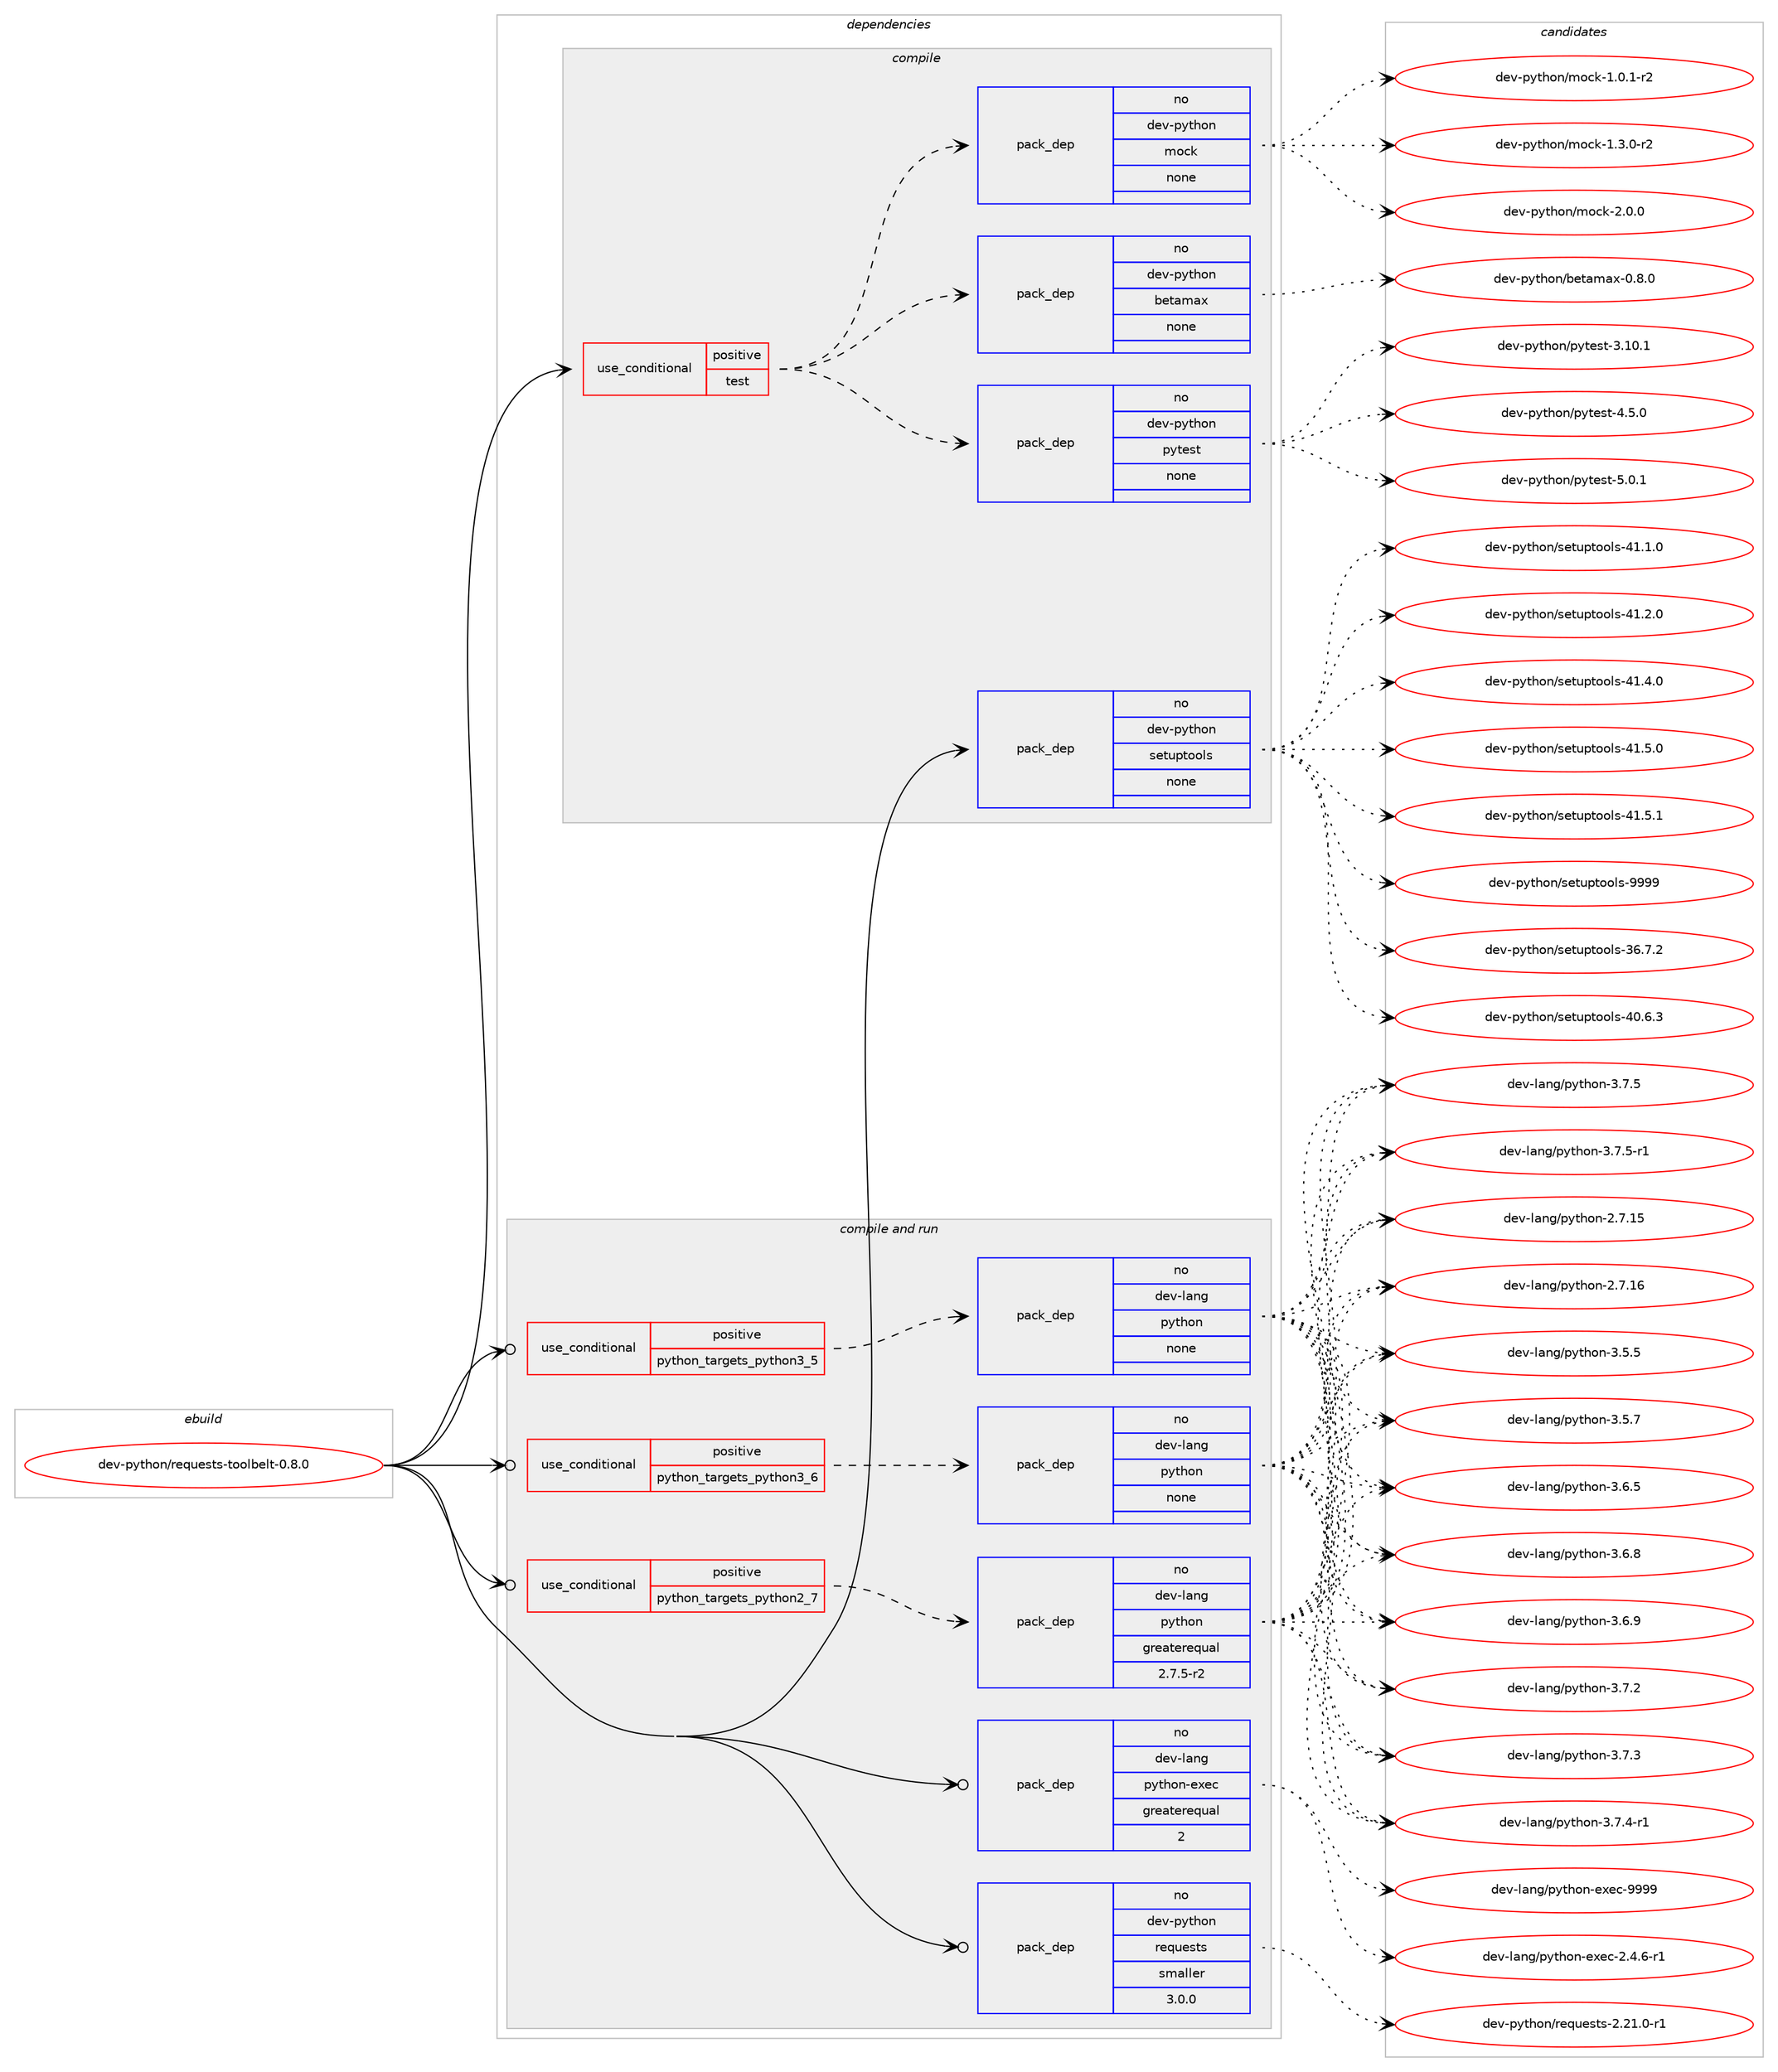 digraph prolog {

# *************
# Graph options
# *************

newrank=true;
concentrate=true;
compound=true;
graph [rankdir=LR,fontname=Helvetica,fontsize=10,ranksep=1.5];#, ranksep=2.5, nodesep=0.2];
edge  [arrowhead=vee];
node  [fontname=Helvetica,fontsize=10];

# **********
# The ebuild
# **********

subgraph cluster_leftcol {
color=gray;
rank=same;
label=<<i>ebuild</i>>;
id [label="dev-python/requests-toolbelt-0.8.0", color=red, width=4, href="../dev-python/requests-toolbelt-0.8.0.svg"];
}

# ****************
# The dependencies
# ****************

subgraph cluster_midcol {
color=gray;
label=<<i>dependencies</i>>;
subgraph cluster_compile {
fillcolor="#eeeeee";
style=filled;
label=<<i>compile</i>>;
subgraph cond148643 {
dependency635209 [label=<<TABLE BORDER="0" CELLBORDER="1" CELLSPACING="0" CELLPADDING="4"><TR><TD ROWSPAN="3" CELLPADDING="10">use_conditional</TD></TR><TR><TD>positive</TD></TR><TR><TD>test</TD></TR></TABLE>>, shape=none, color=red];
subgraph pack474685 {
dependency635210 [label=<<TABLE BORDER="0" CELLBORDER="1" CELLSPACING="0" CELLPADDING="4" WIDTH="220"><TR><TD ROWSPAN="6" CELLPADDING="30">pack_dep</TD></TR><TR><TD WIDTH="110">no</TD></TR><TR><TD>dev-python</TD></TR><TR><TD>betamax</TD></TR><TR><TD>none</TD></TR><TR><TD></TD></TR></TABLE>>, shape=none, color=blue];
}
dependency635209:e -> dependency635210:w [weight=20,style="dashed",arrowhead="vee"];
subgraph pack474686 {
dependency635211 [label=<<TABLE BORDER="0" CELLBORDER="1" CELLSPACING="0" CELLPADDING="4" WIDTH="220"><TR><TD ROWSPAN="6" CELLPADDING="30">pack_dep</TD></TR><TR><TD WIDTH="110">no</TD></TR><TR><TD>dev-python</TD></TR><TR><TD>mock</TD></TR><TR><TD>none</TD></TR><TR><TD></TD></TR></TABLE>>, shape=none, color=blue];
}
dependency635209:e -> dependency635211:w [weight=20,style="dashed",arrowhead="vee"];
subgraph pack474687 {
dependency635212 [label=<<TABLE BORDER="0" CELLBORDER="1" CELLSPACING="0" CELLPADDING="4" WIDTH="220"><TR><TD ROWSPAN="6" CELLPADDING="30">pack_dep</TD></TR><TR><TD WIDTH="110">no</TD></TR><TR><TD>dev-python</TD></TR><TR><TD>pytest</TD></TR><TR><TD>none</TD></TR><TR><TD></TD></TR></TABLE>>, shape=none, color=blue];
}
dependency635209:e -> dependency635212:w [weight=20,style="dashed",arrowhead="vee"];
}
id:e -> dependency635209:w [weight=20,style="solid",arrowhead="vee"];
subgraph pack474688 {
dependency635213 [label=<<TABLE BORDER="0" CELLBORDER="1" CELLSPACING="0" CELLPADDING="4" WIDTH="220"><TR><TD ROWSPAN="6" CELLPADDING="30">pack_dep</TD></TR><TR><TD WIDTH="110">no</TD></TR><TR><TD>dev-python</TD></TR><TR><TD>setuptools</TD></TR><TR><TD>none</TD></TR><TR><TD></TD></TR></TABLE>>, shape=none, color=blue];
}
id:e -> dependency635213:w [weight=20,style="solid",arrowhead="vee"];
}
subgraph cluster_compileandrun {
fillcolor="#eeeeee";
style=filled;
label=<<i>compile and run</i>>;
subgraph cond148644 {
dependency635214 [label=<<TABLE BORDER="0" CELLBORDER="1" CELLSPACING="0" CELLPADDING="4"><TR><TD ROWSPAN="3" CELLPADDING="10">use_conditional</TD></TR><TR><TD>positive</TD></TR><TR><TD>python_targets_python2_7</TD></TR></TABLE>>, shape=none, color=red];
subgraph pack474689 {
dependency635215 [label=<<TABLE BORDER="0" CELLBORDER="1" CELLSPACING="0" CELLPADDING="4" WIDTH="220"><TR><TD ROWSPAN="6" CELLPADDING="30">pack_dep</TD></TR><TR><TD WIDTH="110">no</TD></TR><TR><TD>dev-lang</TD></TR><TR><TD>python</TD></TR><TR><TD>greaterequal</TD></TR><TR><TD>2.7.5-r2</TD></TR></TABLE>>, shape=none, color=blue];
}
dependency635214:e -> dependency635215:w [weight=20,style="dashed",arrowhead="vee"];
}
id:e -> dependency635214:w [weight=20,style="solid",arrowhead="odotvee"];
subgraph cond148645 {
dependency635216 [label=<<TABLE BORDER="0" CELLBORDER="1" CELLSPACING="0" CELLPADDING="4"><TR><TD ROWSPAN="3" CELLPADDING="10">use_conditional</TD></TR><TR><TD>positive</TD></TR><TR><TD>python_targets_python3_5</TD></TR></TABLE>>, shape=none, color=red];
subgraph pack474690 {
dependency635217 [label=<<TABLE BORDER="0" CELLBORDER="1" CELLSPACING="0" CELLPADDING="4" WIDTH="220"><TR><TD ROWSPAN="6" CELLPADDING="30">pack_dep</TD></TR><TR><TD WIDTH="110">no</TD></TR><TR><TD>dev-lang</TD></TR><TR><TD>python</TD></TR><TR><TD>none</TD></TR><TR><TD></TD></TR></TABLE>>, shape=none, color=blue];
}
dependency635216:e -> dependency635217:w [weight=20,style="dashed",arrowhead="vee"];
}
id:e -> dependency635216:w [weight=20,style="solid",arrowhead="odotvee"];
subgraph cond148646 {
dependency635218 [label=<<TABLE BORDER="0" CELLBORDER="1" CELLSPACING="0" CELLPADDING="4"><TR><TD ROWSPAN="3" CELLPADDING="10">use_conditional</TD></TR><TR><TD>positive</TD></TR><TR><TD>python_targets_python3_6</TD></TR></TABLE>>, shape=none, color=red];
subgraph pack474691 {
dependency635219 [label=<<TABLE BORDER="0" CELLBORDER="1" CELLSPACING="0" CELLPADDING="4" WIDTH="220"><TR><TD ROWSPAN="6" CELLPADDING="30">pack_dep</TD></TR><TR><TD WIDTH="110">no</TD></TR><TR><TD>dev-lang</TD></TR><TR><TD>python</TD></TR><TR><TD>none</TD></TR><TR><TD></TD></TR></TABLE>>, shape=none, color=blue];
}
dependency635218:e -> dependency635219:w [weight=20,style="dashed",arrowhead="vee"];
}
id:e -> dependency635218:w [weight=20,style="solid",arrowhead="odotvee"];
subgraph pack474692 {
dependency635220 [label=<<TABLE BORDER="0" CELLBORDER="1" CELLSPACING="0" CELLPADDING="4" WIDTH="220"><TR><TD ROWSPAN="6" CELLPADDING="30">pack_dep</TD></TR><TR><TD WIDTH="110">no</TD></TR><TR><TD>dev-lang</TD></TR><TR><TD>python-exec</TD></TR><TR><TD>greaterequal</TD></TR><TR><TD>2</TD></TR></TABLE>>, shape=none, color=blue];
}
id:e -> dependency635220:w [weight=20,style="solid",arrowhead="odotvee"];
subgraph pack474693 {
dependency635221 [label=<<TABLE BORDER="0" CELLBORDER="1" CELLSPACING="0" CELLPADDING="4" WIDTH="220"><TR><TD ROWSPAN="6" CELLPADDING="30">pack_dep</TD></TR><TR><TD WIDTH="110">no</TD></TR><TR><TD>dev-python</TD></TR><TR><TD>requests</TD></TR><TR><TD>smaller</TD></TR><TR><TD>3.0.0</TD></TR></TABLE>>, shape=none, color=blue];
}
id:e -> dependency635221:w [weight=20,style="solid",arrowhead="odotvee"];
}
subgraph cluster_run {
fillcolor="#eeeeee";
style=filled;
label=<<i>run</i>>;
}
}

# **************
# The candidates
# **************

subgraph cluster_choices {
rank=same;
color=gray;
label=<<i>candidates</i>>;

subgraph choice474685 {
color=black;
nodesep=1;
choice1001011184511212111610411111047981011169710997120454846564648 [label="dev-python/betamax-0.8.0", color=red, width=4,href="../dev-python/betamax-0.8.0.svg"];
dependency635210:e -> choice1001011184511212111610411111047981011169710997120454846564648:w [style=dotted,weight="100"];
}
subgraph choice474686 {
color=black;
nodesep=1;
choice1001011184511212111610411111047109111991074549464846494511450 [label="dev-python/mock-1.0.1-r2", color=red, width=4,href="../dev-python/mock-1.0.1-r2.svg"];
choice1001011184511212111610411111047109111991074549465146484511450 [label="dev-python/mock-1.3.0-r2", color=red, width=4,href="../dev-python/mock-1.3.0-r2.svg"];
choice100101118451121211161041111104710911199107455046484648 [label="dev-python/mock-2.0.0", color=red, width=4,href="../dev-python/mock-2.0.0.svg"];
dependency635211:e -> choice1001011184511212111610411111047109111991074549464846494511450:w [style=dotted,weight="100"];
dependency635211:e -> choice1001011184511212111610411111047109111991074549465146484511450:w [style=dotted,weight="100"];
dependency635211:e -> choice100101118451121211161041111104710911199107455046484648:w [style=dotted,weight="100"];
}
subgraph choice474687 {
color=black;
nodesep=1;
choice100101118451121211161041111104711212111610111511645514649484649 [label="dev-python/pytest-3.10.1", color=red, width=4,href="../dev-python/pytest-3.10.1.svg"];
choice1001011184511212111610411111047112121116101115116455246534648 [label="dev-python/pytest-4.5.0", color=red, width=4,href="../dev-python/pytest-4.5.0.svg"];
choice1001011184511212111610411111047112121116101115116455346484649 [label="dev-python/pytest-5.0.1", color=red, width=4,href="../dev-python/pytest-5.0.1.svg"];
dependency635212:e -> choice100101118451121211161041111104711212111610111511645514649484649:w [style=dotted,weight="100"];
dependency635212:e -> choice1001011184511212111610411111047112121116101115116455246534648:w [style=dotted,weight="100"];
dependency635212:e -> choice1001011184511212111610411111047112121116101115116455346484649:w [style=dotted,weight="100"];
}
subgraph choice474688 {
color=black;
nodesep=1;
choice100101118451121211161041111104711510111611711211611111110811545515446554650 [label="dev-python/setuptools-36.7.2", color=red, width=4,href="../dev-python/setuptools-36.7.2.svg"];
choice100101118451121211161041111104711510111611711211611111110811545524846544651 [label="dev-python/setuptools-40.6.3", color=red, width=4,href="../dev-python/setuptools-40.6.3.svg"];
choice100101118451121211161041111104711510111611711211611111110811545524946494648 [label="dev-python/setuptools-41.1.0", color=red, width=4,href="../dev-python/setuptools-41.1.0.svg"];
choice100101118451121211161041111104711510111611711211611111110811545524946504648 [label="dev-python/setuptools-41.2.0", color=red, width=4,href="../dev-python/setuptools-41.2.0.svg"];
choice100101118451121211161041111104711510111611711211611111110811545524946524648 [label="dev-python/setuptools-41.4.0", color=red, width=4,href="../dev-python/setuptools-41.4.0.svg"];
choice100101118451121211161041111104711510111611711211611111110811545524946534648 [label="dev-python/setuptools-41.5.0", color=red, width=4,href="../dev-python/setuptools-41.5.0.svg"];
choice100101118451121211161041111104711510111611711211611111110811545524946534649 [label="dev-python/setuptools-41.5.1", color=red, width=4,href="../dev-python/setuptools-41.5.1.svg"];
choice10010111845112121116104111110471151011161171121161111111081154557575757 [label="dev-python/setuptools-9999", color=red, width=4,href="../dev-python/setuptools-9999.svg"];
dependency635213:e -> choice100101118451121211161041111104711510111611711211611111110811545515446554650:w [style=dotted,weight="100"];
dependency635213:e -> choice100101118451121211161041111104711510111611711211611111110811545524846544651:w [style=dotted,weight="100"];
dependency635213:e -> choice100101118451121211161041111104711510111611711211611111110811545524946494648:w [style=dotted,weight="100"];
dependency635213:e -> choice100101118451121211161041111104711510111611711211611111110811545524946504648:w [style=dotted,weight="100"];
dependency635213:e -> choice100101118451121211161041111104711510111611711211611111110811545524946524648:w [style=dotted,weight="100"];
dependency635213:e -> choice100101118451121211161041111104711510111611711211611111110811545524946534648:w [style=dotted,weight="100"];
dependency635213:e -> choice100101118451121211161041111104711510111611711211611111110811545524946534649:w [style=dotted,weight="100"];
dependency635213:e -> choice10010111845112121116104111110471151011161171121161111111081154557575757:w [style=dotted,weight="100"];
}
subgraph choice474689 {
color=black;
nodesep=1;
choice10010111845108971101034711212111610411111045504655464953 [label="dev-lang/python-2.7.15", color=red, width=4,href="../dev-lang/python-2.7.15.svg"];
choice10010111845108971101034711212111610411111045504655464954 [label="dev-lang/python-2.7.16", color=red, width=4,href="../dev-lang/python-2.7.16.svg"];
choice100101118451089711010347112121116104111110455146534653 [label="dev-lang/python-3.5.5", color=red, width=4,href="../dev-lang/python-3.5.5.svg"];
choice100101118451089711010347112121116104111110455146534655 [label="dev-lang/python-3.5.7", color=red, width=4,href="../dev-lang/python-3.5.7.svg"];
choice100101118451089711010347112121116104111110455146544653 [label="dev-lang/python-3.6.5", color=red, width=4,href="../dev-lang/python-3.6.5.svg"];
choice100101118451089711010347112121116104111110455146544656 [label="dev-lang/python-3.6.8", color=red, width=4,href="../dev-lang/python-3.6.8.svg"];
choice100101118451089711010347112121116104111110455146544657 [label="dev-lang/python-3.6.9", color=red, width=4,href="../dev-lang/python-3.6.9.svg"];
choice100101118451089711010347112121116104111110455146554650 [label="dev-lang/python-3.7.2", color=red, width=4,href="../dev-lang/python-3.7.2.svg"];
choice100101118451089711010347112121116104111110455146554651 [label="dev-lang/python-3.7.3", color=red, width=4,href="../dev-lang/python-3.7.3.svg"];
choice1001011184510897110103471121211161041111104551465546524511449 [label="dev-lang/python-3.7.4-r1", color=red, width=4,href="../dev-lang/python-3.7.4-r1.svg"];
choice100101118451089711010347112121116104111110455146554653 [label="dev-lang/python-3.7.5", color=red, width=4,href="../dev-lang/python-3.7.5.svg"];
choice1001011184510897110103471121211161041111104551465546534511449 [label="dev-lang/python-3.7.5-r1", color=red, width=4,href="../dev-lang/python-3.7.5-r1.svg"];
dependency635215:e -> choice10010111845108971101034711212111610411111045504655464953:w [style=dotted,weight="100"];
dependency635215:e -> choice10010111845108971101034711212111610411111045504655464954:w [style=dotted,weight="100"];
dependency635215:e -> choice100101118451089711010347112121116104111110455146534653:w [style=dotted,weight="100"];
dependency635215:e -> choice100101118451089711010347112121116104111110455146534655:w [style=dotted,weight="100"];
dependency635215:e -> choice100101118451089711010347112121116104111110455146544653:w [style=dotted,weight="100"];
dependency635215:e -> choice100101118451089711010347112121116104111110455146544656:w [style=dotted,weight="100"];
dependency635215:e -> choice100101118451089711010347112121116104111110455146544657:w [style=dotted,weight="100"];
dependency635215:e -> choice100101118451089711010347112121116104111110455146554650:w [style=dotted,weight="100"];
dependency635215:e -> choice100101118451089711010347112121116104111110455146554651:w [style=dotted,weight="100"];
dependency635215:e -> choice1001011184510897110103471121211161041111104551465546524511449:w [style=dotted,weight="100"];
dependency635215:e -> choice100101118451089711010347112121116104111110455146554653:w [style=dotted,weight="100"];
dependency635215:e -> choice1001011184510897110103471121211161041111104551465546534511449:w [style=dotted,weight="100"];
}
subgraph choice474690 {
color=black;
nodesep=1;
choice10010111845108971101034711212111610411111045504655464953 [label="dev-lang/python-2.7.15", color=red, width=4,href="../dev-lang/python-2.7.15.svg"];
choice10010111845108971101034711212111610411111045504655464954 [label="dev-lang/python-2.7.16", color=red, width=4,href="../dev-lang/python-2.7.16.svg"];
choice100101118451089711010347112121116104111110455146534653 [label="dev-lang/python-3.5.5", color=red, width=4,href="../dev-lang/python-3.5.5.svg"];
choice100101118451089711010347112121116104111110455146534655 [label="dev-lang/python-3.5.7", color=red, width=4,href="../dev-lang/python-3.5.7.svg"];
choice100101118451089711010347112121116104111110455146544653 [label="dev-lang/python-3.6.5", color=red, width=4,href="../dev-lang/python-3.6.5.svg"];
choice100101118451089711010347112121116104111110455146544656 [label="dev-lang/python-3.6.8", color=red, width=4,href="../dev-lang/python-3.6.8.svg"];
choice100101118451089711010347112121116104111110455146544657 [label="dev-lang/python-3.6.9", color=red, width=4,href="../dev-lang/python-3.6.9.svg"];
choice100101118451089711010347112121116104111110455146554650 [label="dev-lang/python-3.7.2", color=red, width=4,href="../dev-lang/python-3.7.2.svg"];
choice100101118451089711010347112121116104111110455146554651 [label="dev-lang/python-3.7.3", color=red, width=4,href="../dev-lang/python-3.7.3.svg"];
choice1001011184510897110103471121211161041111104551465546524511449 [label="dev-lang/python-3.7.4-r1", color=red, width=4,href="../dev-lang/python-3.7.4-r1.svg"];
choice100101118451089711010347112121116104111110455146554653 [label="dev-lang/python-3.7.5", color=red, width=4,href="../dev-lang/python-3.7.5.svg"];
choice1001011184510897110103471121211161041111104551465546534511449 [label="dev-lang/python-3.7.5-r1", color=red, width=4,href="../dev-lang/python-3.7.5-r1.svg"];
dependency635217:e -> choice10010111845108971101034711212111610411111045504655464953:w [style=dotted,weight="100"];
dependency635217:e -> choice10010111845108971101034711212111610411111045504655464954:w [style=dotted,weight="100"];
dependency635217:e -> choice100101118451089711010347112121116104111110455146534653:w [style=dotted,weight="100"];
dependency635217:e -> choice100101118451089711010347112121116104111110455146534655:w [style=dotted,weight="100"];
dependency635217:e -> choice100101118451089711010347112121116104111110455146544653:w [style=dotted,weight="100"];
dependency635217:e -> choice100101118451089711010347112121116104111110455146544656:w [style=dotted,weight="100"];
dependency635217:e -> choice100101118451089711010347112121116104111110455146544657:w [style=dotted,weight="100"];
dependency635217:e -> choice100101118451089711010347112121116104111110455146554650:w [style=dotted,weight="100"];
dependency635217:e -> choice100101118451089711010347112121116104111110455146554651:w [style=dotted,weight="100"];
dependency635217:e -> choice1001011184510897110103471121211161041111104551465546524511449:w [style=dotted,weight="100"];
dependency635217:e -> choice100101118451089711010347112121116104111110455146554653:w [style=dotted,weight="100"];
dependency635217:e -> choice1001011184510897110103471121211161041111104551465546534511449:w [style=dotted,weight="100"];
}
subgraph choice474691 {
color=black;
nodesep=1;
choice10010111845108971101034711212111610411111045504655464953 [label="dev-lang/python-2.7.15", color=red, width=4,href="../dev-lang/python-2.7.15.svg"];
choice10010111845108971101034711212111610411111045504655464954 [label="dev-lang/python-2.7.16", color=red, width=4,href="../dev-lang/python-2.7.16.svg"];
choice100101118451089711010347112121116104111110455146534653 [label="dev-lang/python-3.5.5", color=red, width=4,href="../dev-lang/python-3.5.5.svg"];
choice100101118451089711010347112121116104111110455146534655 [label="dev-lang/python-3.5.7", color=red, width=4,href="../dev-lang/python-3.5.7.svg"];
choice100101118451089711010347112121116104111110455146544653 [label="dev-lang/python-3.6.5", color=red, width=4,href="../dev-lang/python-3.6.5.svg"];
choice100101118451089711010347112121116104111110455146544656 [label="dev-lang/python-3.6.8", color=red, width=4,href="../dev-lang/python-3.6.8.svg"];
choice100101118451089711010347112121116104111110455146544657 [label="dev-lang/python-3.6.9", color=red, width=4,href="../dev-lang/python-3.6.9.svg"];
choice100101118451089711010347112121116104111110455146554650 [label="dev-lang/python-3.7.2", color=red, width=4,href="../dev-lang/python-3.7.2.svg"];
choice100101118451089711010347112121116104111110455146554651 [label="dev-lang/python-3.7.3", color=red, width=4,href="../dev-lang/python-3.7.3.svg"];
choice1001011184510897110103471121211161041111104551465546524511449 [label="dev-lang/python-3.7.4-r1", color=red, width=4,href="../dev-lang/python-3.7.4-r1.svg"];
choice100101118451089711010347112121116104111110455146554653 [label="dev-lang/python-3.7.5", color=red, width=4,href="../dev-lang/python-3.7.5.svg"];
choice1001011184510897110103471121211161041111104551465546534511449 [label="dev-lang/python-3.7.5-r1", color=red, width=4,href="../dev-lang/python-3.7.5-r1.svg"];
dependency635219:e -> choice10010111845108971101034711212111610411111045504655464953:w [style=dotted,weight="100"];
dependency635219:e -> choice10010111845108971101034711212111610411111045504655464954:w [style=dotted,weight="100"];
dependency635219:e -> choice100101118451089711010347112121116104111110455146534653:w [style=dotted,weight="100"];
dependency635219:e -> choice100101118451089711010347112121116104111110455146534655:w [style=dotted,weight="100"];
dependency635219:e -> choice100101118451089711010347112121116104111110455146544653:w [style=dotted,weight="100"];
dependency635219:e -> choice100101118451089711010347112121116104111110455146544656:w [style=dotted,weight="100"];
dependency635219:e -> choice100101118451089711010347112121116104111110455146544657:w [style=dotted,weight="100"];
dependency635219:e -> choice100101118451089711010347112121116104111110455146554650:w [style=dotted,weight="100"];
dependency635219:e -> choice100101118451089711010347112121116104111110455146554651:w [style=dotted,weight="100"];
dependency635219:e -> choice1001011184510897110103471121211161041111104551465546524511449:w [style=dotted,weight="100"];
dependency635219:e -> choice100101118451089711010347112121116104111110455146554653:w [style=dotted,weight="100"];
dependency635219:e -> choice1001011184510897110103471121211161041111104551465546534511449:w [style=dotted,weight="100"];
}
subgraph choice474692 {
color=black;
nodesep=1;
choice10010111845108971101034711212111610411111045101120101994550465246544511449 [label="dev-lang/python-exec-2.4.6-r1", color=red, width=4,href="../dev-lang/python-exec-2.4.6-r1.svg"];
choice10010111845108971101034711212111610411111045101120101994557575757 [label="dev-lang/python-exec-9999", color=red, width=4,href="../dev-lang/python-exec-9999.svg"];
dependency635220:e -> choice10010111845108971101034711212111610411111045101120101994550465246544511449:w [style=dotted,weight="100"];
dependency635220:e -> choice10010111845108971101034711212111610411111045101120101994557575757:w [style=dotted,weight="100"];
}
subgraph choice474693 {
color=black;
nodesep=1;
choice1001011184511212111610411111047114101113117101115116115455046504946484511449 [label="dev-python/requests-2.21.0-r1", color=red, width=4,href="../dev-python/requests-2.21.0-r1.svg"];
dependency635221:e -> choice1001011184511212111610411111047114101113117101115116115455046504946484511449:w [style=dotted,weight="100"];
}
}

}
